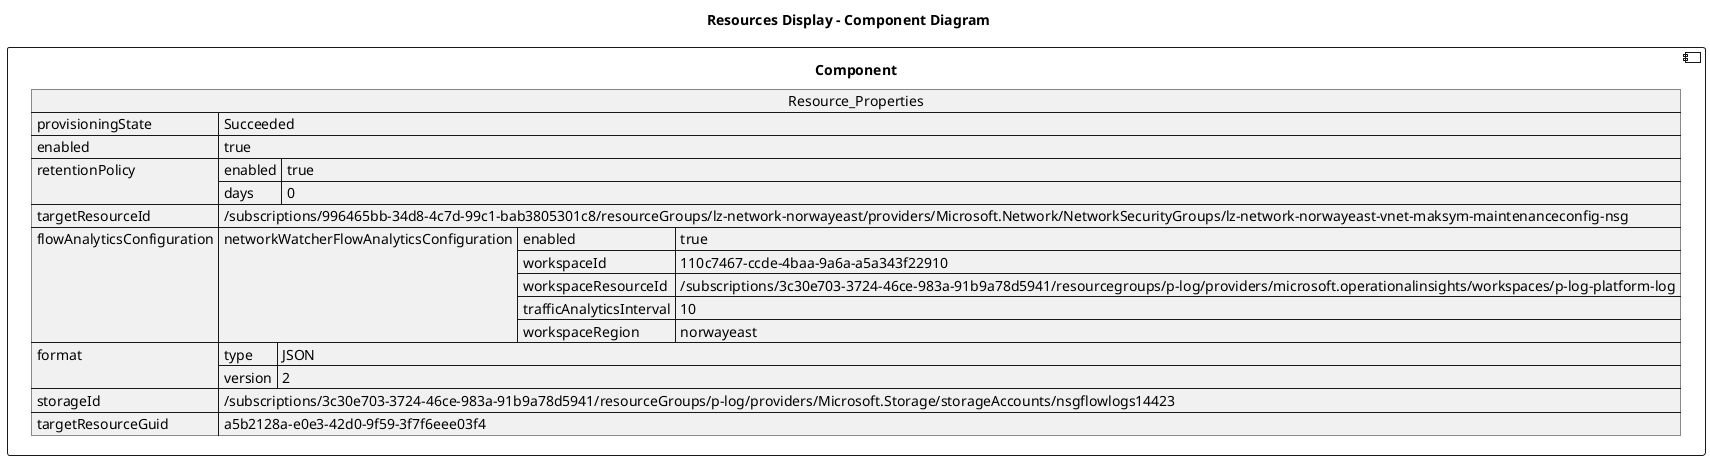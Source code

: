 @startuml

title Resources Display - Component Diagram

component Component {

json  Resource_Properties {
  "provisioningState": "Succeeded",
  "enabled": true,
  "retentionPolicy": {
    "enabled": true,
    "days": 0
  },
  "targetResourceId": "/subscriptions/996465bb-34d8-4c7d-99c1-bab3805301c8/resourceGroups/lz-network-norwayeast/providers/Microsoft.Network/NetworkSecurityGroups/lz-network-norwayeast-vnet-maksym-maintenanceconfig-nsg",
  "flowAnalyticsConfiguration": {
    "networkWatcherFlowAnalyticsConfiguration": {
      "enabled": true,
      "workspaceId": "110c7467-ccde-4baa-9a6a-a5a343f22910",
      "workspaceResourceId": "/subscriptions/3c30e703-3724-46ce-983a-91b9a78d5941/resourcegroups/p-log/providers/microsoft.operationalinsights/workspaces/p-log-platform-log",
      "trafficAnalyticsInterval": 10,
      "workspaceRegion": "norwayeast"
    }
  },
  "format": {
    "type": "JSON",
    "version": 2
  },
  "storageId": "/subscriptions/3c30e703-3724-46ce-983a-91b9a78d5941/resourceGroups/p-log/providers/Microsoft.Storage/storageAccounts/nsgflowlogs14423",
  "targetResourceGuid": "a5b2128a-e0e3-42d0-9f59-3f7f6eee03f4"
}
}
@enduml
